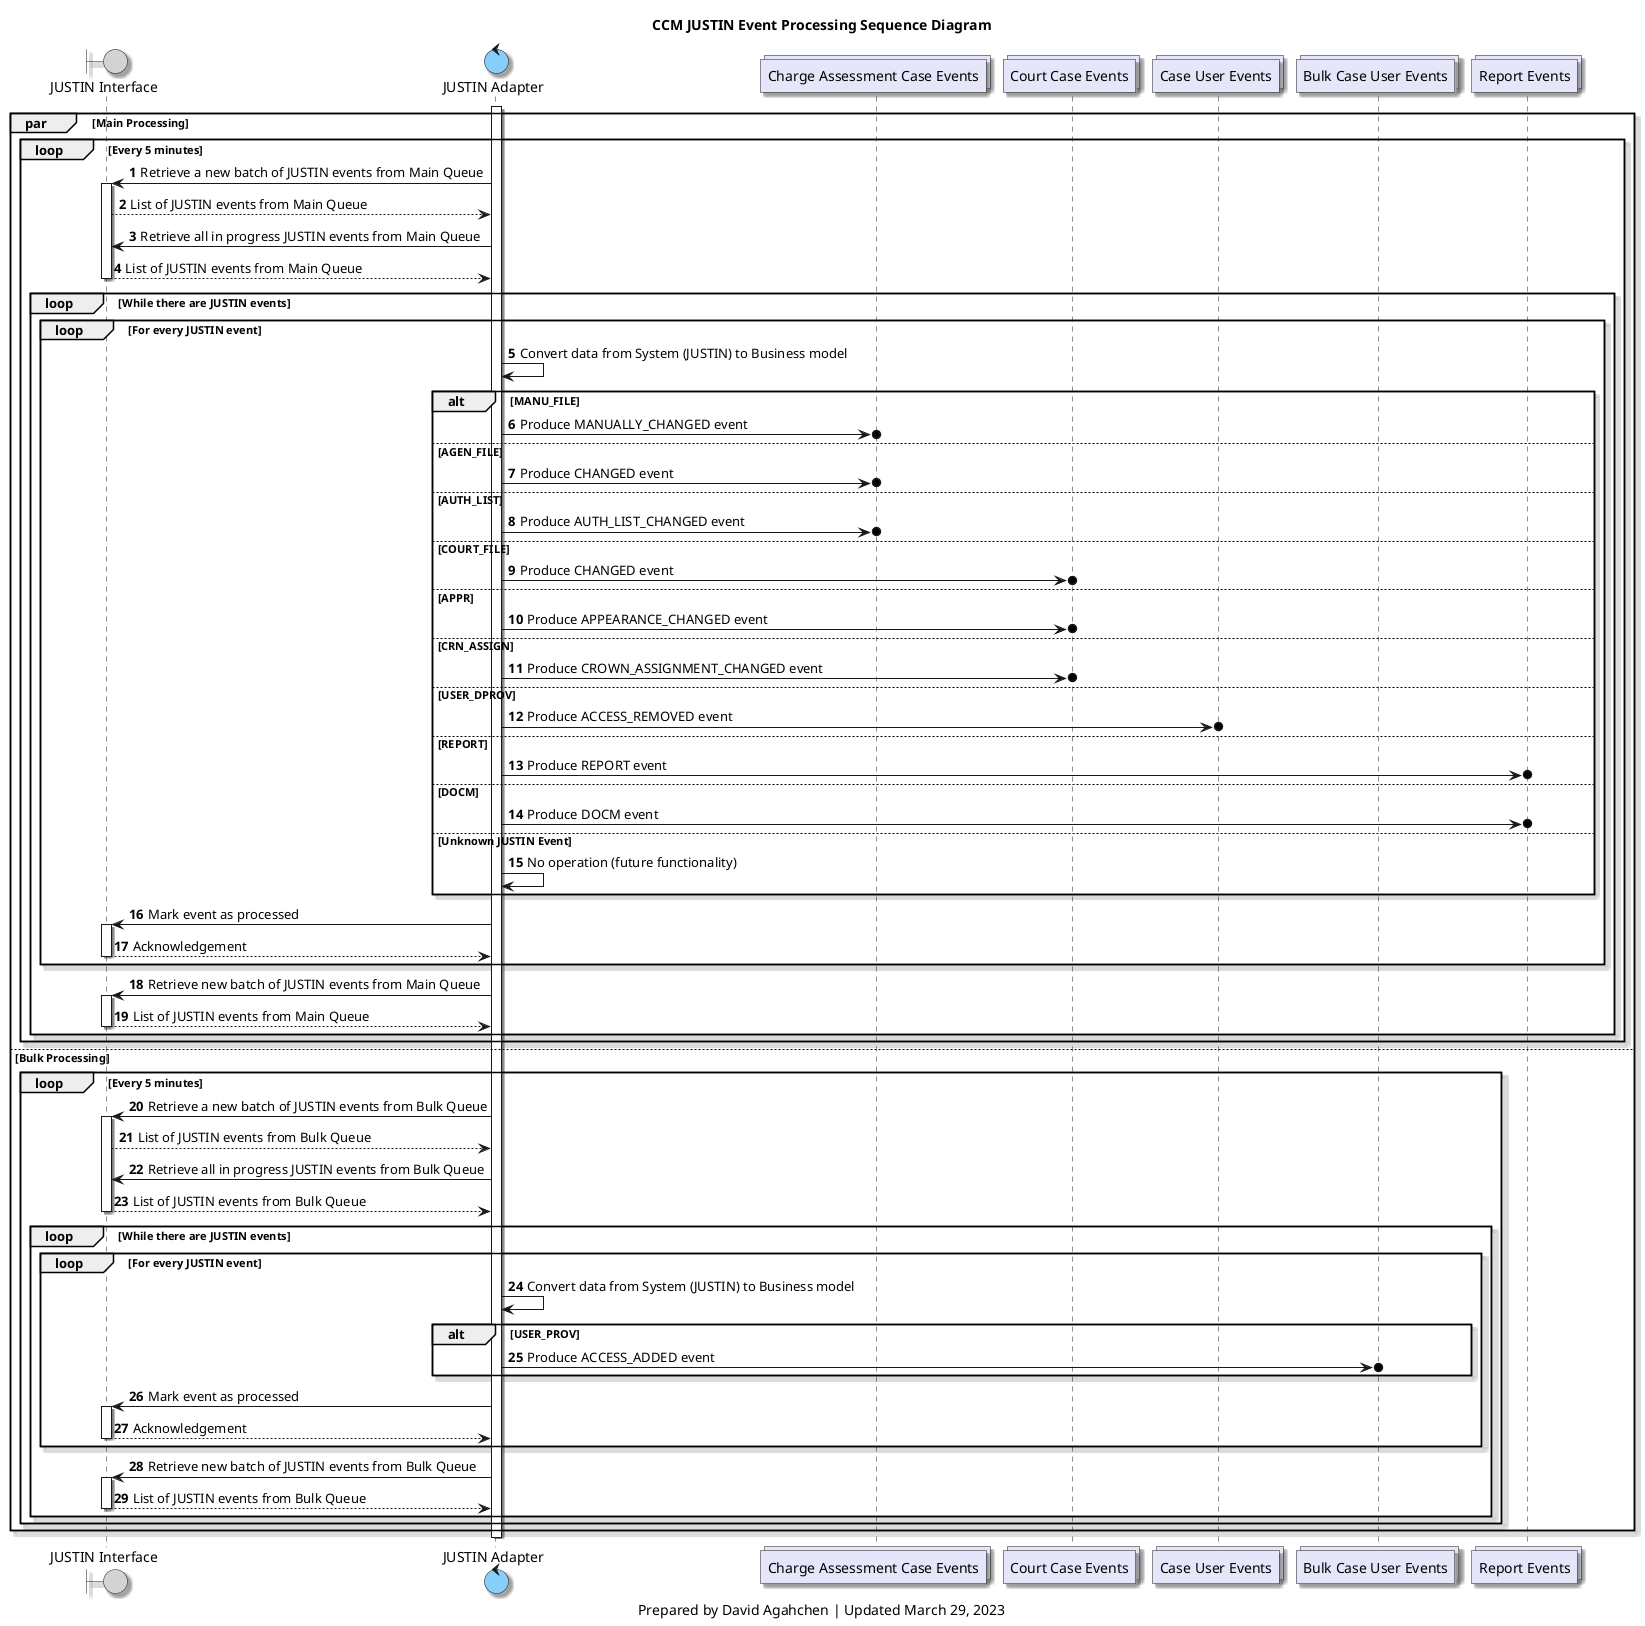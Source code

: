 @startuml
'hide footbox

skinparam Shadowing true
skinparam CollectionsBackgroundColor Lavender
skinparam ControlBackgroundColor LightSkyBlue
skinparam BoundaryBackgroundColor LightGrey

/' 
Available colours
https://plantuml-documentation.readthedocs.io/en/latest/formatting/color-names.html
'/

boundary j_interface as "JUSTIN Interface"
control j_adapter as "JUSTIN Adapter"
collections charge_assessment_cases_topic as "Charge Assessment Case Events"
collections court_cases_topic as "Court Case Events"
collections case_users_topic as "Case User Events"
collections bulk_case_users_topic as "Bulk Case User Events"
collections reports_topic as "Report Events"

title
CCM JUSTIN Event Processing Sequence Diagram
end title

autonumber

activate j_adapter

par Main Processing

    loop Every 5 minutes
        j_adapter-> j_interface: Retrieve a new batch of JUSTIN events from Main Queue
        activate j_interface
        j_interface --> j_adapter: List of JUSTIN events from Main Queue
        j_adapter-> j_interface: Retrieve all in progress JUSTIN events from Main Queue
        j_interface --> j_adapter: List of JUSTIN events from Main Queue
        deactivate j_interface

        loop While there are JUSTIN events
            loop For every JUSTIN event
                j_adapter -> j_adapter: Convert data from System (JUSTIN) to Business model
                alt MANU_FILE
                    j_adapter ->o charge_assessment_cases_topic: Produce MANUALLY_CHANGED event
                else AGEN_FILE
                    j_adapter ->o charge_assessment_cases_topic: Produce CHANGED event
                else AUTH_LIST
                    j_adapter ->o charge_assessment_cases_topic: Produce AUTH_LIST_CHANGED event
                else COURT_FILE
                    j_adapter ->o court_cases_topic: Produce CHANGED event
                else APPR
                    j_adapter ->o court_cases_topic: Produce APPEARANCE_CHANGED event
                else CRN_ASSIGN
                    j_adapter ->o court_cases_topic: Produce CROWN_ASSIGNMENT_CHANGED event
                else USER_DPROV
                    j_adapter ->o case_users_topic: Produce ACCESS_REMOVED event
                else REPORT
                    j_adapter ->o reports_topic: Produce REPORT event
                else DOCM
                    j_adapter ->o reports_topic: Produce DOCM event
                else Unknown JUSTIN Event
                    j_adapter -> j_adapter: No operation (future functionality)
                end
                j_adapter -> j_interface: Mark event as processed
                activate j_interface
                j_interface --> j_adapter: Acknowledgement
                deactivate j_interface
            end

            j_adapter-> j_interface: Retrieve new batch of JUSTIN events from Main Queue
            activate j_interface
            j_interface --> j_adapter: List of JUSTIN events from Main Queue
            deactivate j_interface
        end
    end

else Bulk Processing

    loop Every 5 minutes
        j_adapter-> j_interface: Retrieve a new batch of JUSTIN events from Bulk Queue
        activate j_interface
        j_interface --> j_adapter: List of JUSTIN events from Bulk Queue
        j_adapter-> j_interface: Retrieve all in progress JUSTIN events from Bulk Queue
        j_interface --> j_adapter: List of JUSTIN events from Bulk Queue
        deactivate j_interface

        loop While there are JUSTIN events
            loop For every JUSTIN event
                j_adapter -> j_adapter: Convert data from System (JUSTIN) to Business model
                alt USER_PROV
                    j_adapter ->o bulk_case_users_topic: Produce ACCESS_ADDED event
                end
                j_adapter -> j_interface: Mark event as processed
                activate j_interface
                j_interface --> j_adapter: Acknowledgement
                deactivate j_interface
            end

            j_adapter-> j_interface: Retrieve new batch of JUSTIN events from Bulk Queue
            activate j_interface
            j_interface --> j_adapter: List of JUSTIN events from Bulk Queue
            deactivate j_interface
        end
    end

end
deactivate j_adapter

caption
Prepared by David Agahchen | Updated March 29, 2023
end caption
@enduml